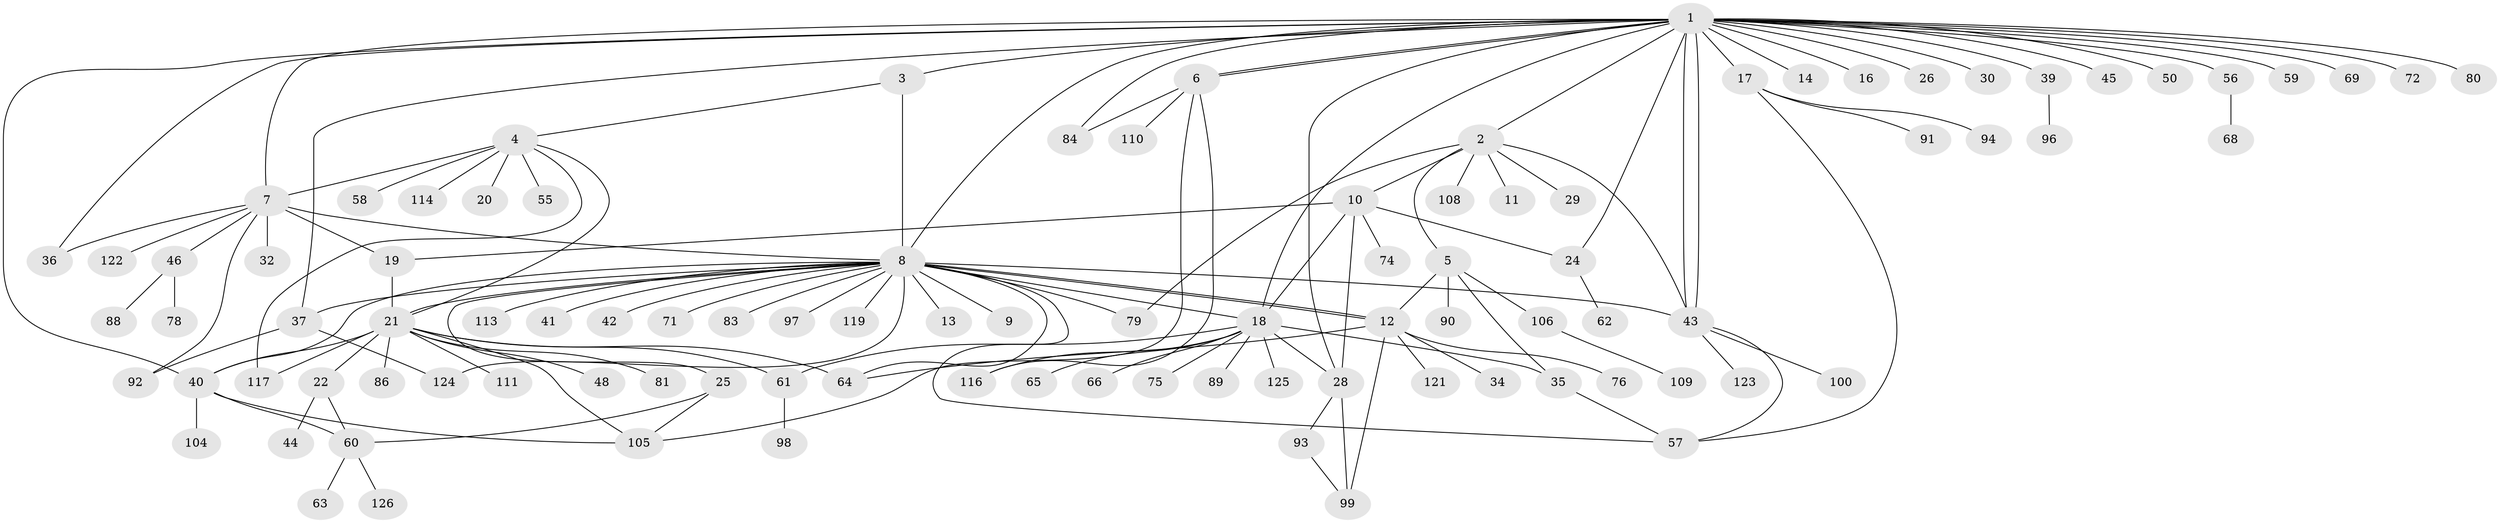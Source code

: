 // Generated by graph-tools (version 1.1) at 2025/23/03/03/25 07:23:53]
// undirected, 98 vertices, 138 edges
graph export_dot {
graph [start="1"]
  node [color=gray90,style=filled];
  1 [super="+112"];
  2 [super="+70"];
  3;
  4 [super="+51"];
  5 [super="+87"];
  6 [super="+47"];
  7 [super="+15"];
  8 [super="+54"];
  9;
  10 [super="+23"];
  11;
  12 [super="+73"];
  13;
  14;
  16;
  17 [super="+27"];
  18 [super="+31"];
  19;
  20;
  21 [super="+33"];
  22 [super="+120"];
  24 [super="+53"];
  25 [super="+49"];
  26;
  28 [super="+82"];
  29;
  30 [super="+77"];
  32;
  34;
  35 [super="+95"];
  36 [super="+115"];
  37 [super="+38"];
  39;
  40 [super="+103"];
  41;
  42;
  43 [super="+52"];
  44;
  45;
  46;
  48;
  50;
  55;
  56;
  57 [super="+67"];
  58;
  59;
  60 [super="+102"];
  61;
  62 [super="+85"];
  63;
  64;
  65;
  66;
  68;
  69;
  71;
  72;
  74;
  75;
  76;
  78;
  79;
  80;
  81;
  83;
  84;
  86;
  88;
  89;
  90;
  91;
  92 [super="+101"];
  93 [super="+107"];
  94;
  96;
  97;
  98;
  99;
  100;
  104;
  105;
  106;
  108;
  109;
  110;
  111;
  113;
  114;
  116;
  117 [super="+118"];
  119;
  121;
  122;
  123;
  124;
  125;
  126;
  1 -- 2;
  1 -- 3;
  1 -- 6;
  1 -- 6;
  1 -- 8;
  1 -- 14;
  1 -- 16;
  1 -- 17;
  1 -- 24;
  1 -- 26;
  1 -- 28;
  1 -- 30 [weight=2];
  1 -- 36;
  1 -- 37;
  1 -- 39;
  1 -- 40;
  1 -- 43;
  1 -- 43;
  1 -- 45;
  1 -- 50;
  1 -- 56;
  1 -- 59;
  1 -- 69;
  1 -- 72;
  1 -- 80;
  1 -- 84;
  1 -- 7;
  1 -- 18;
  2 -- 5;
  2 -- 10;
  2 -- 11;
  2 -- 29;
  2 -- 43;
  2 -- 108;
  2 -- 79;
  3 -- 4;
  3 -- 8;
  4 -- 7;
  4 -- 20;
  4 -- 21;
  4 -- 55;
  4 -- 58;
  4 -- 114;
  4 -- 117;
  5 -- 90;
  5 -- 106;
  5 -- 12;
  5 -- 35;
  6 -- 84;
  6 -- 105;
  6 -- 110;
  6 -- 116;
  7 -- 32;
  7 -- 36;
  7 -- 92;
  7 -- 19;
  7 -- 8;
  7 -- 122;
  7 -- 46;
  8 -- 9;
  8 -- 12 [weight=2];
  8 -- 12;
  8 -- 13;
  8 -- 18 [weight=2];
  8 -- 21;
  8 -- 25;
  8 -- 41;
  8 -- 42;
  8 -- 43;
  8 -- 64;
  8 -- 79;
  8 -- 83;
  8 -- 97;
  8 -- 124;
  8 -- 113;
  8 -- 71;
  8 -- 119;
  8 -- 57;
  8 -- 37;
  8 -- 40;
  10 -- 19;
  10 -- 74;
  10 -- 28;
  10 -- 18;
  10 -- 24;
  12 -- 34;
  12 -- 64;
  12 -- 76;
  12 -- 99;
  12 -- 121;
  17 -- 91;
  17 -- 94;
  17 -- 57;
  18 -- 28;
  18 -- 65;
  18 -- 66;
  18 -- 89;
  18 -- 125;
  18 -- 35;
  18 -- 75;
  18 -- 116;
  18 -- 61;
  19 -- 21;
  21 -- 22 [weight=2];
  21 -- 40;
  21 -- 64;
  21 -- 81;
  21 -- 86;
  21 -- 111;
  21 -- 117;
  21 -- 48;
  21 -- 105;
  21 -- 61;
  22 -- 44;
  22 -- 60;
  24 -- 62;
  25 -- 60;
  25 -- 105;
  28 -- 99 [weight=2];
  28 -- 93;
  35 -- 57;
  37 -- 92;
  37 -- 124;
  39 -- 96;
  40 -- 104;
  40 -- 60;
  40 -- 105;
  43 -- 57;
  43 -- 100;
  43 -- 123;
  46 -- 78;
  46 -- 88;
  56 -- 68;
  60 -- 63;
  60 -- 126;
  61 -- 98;
  93 -- 99;
  106 -- 109;
}
